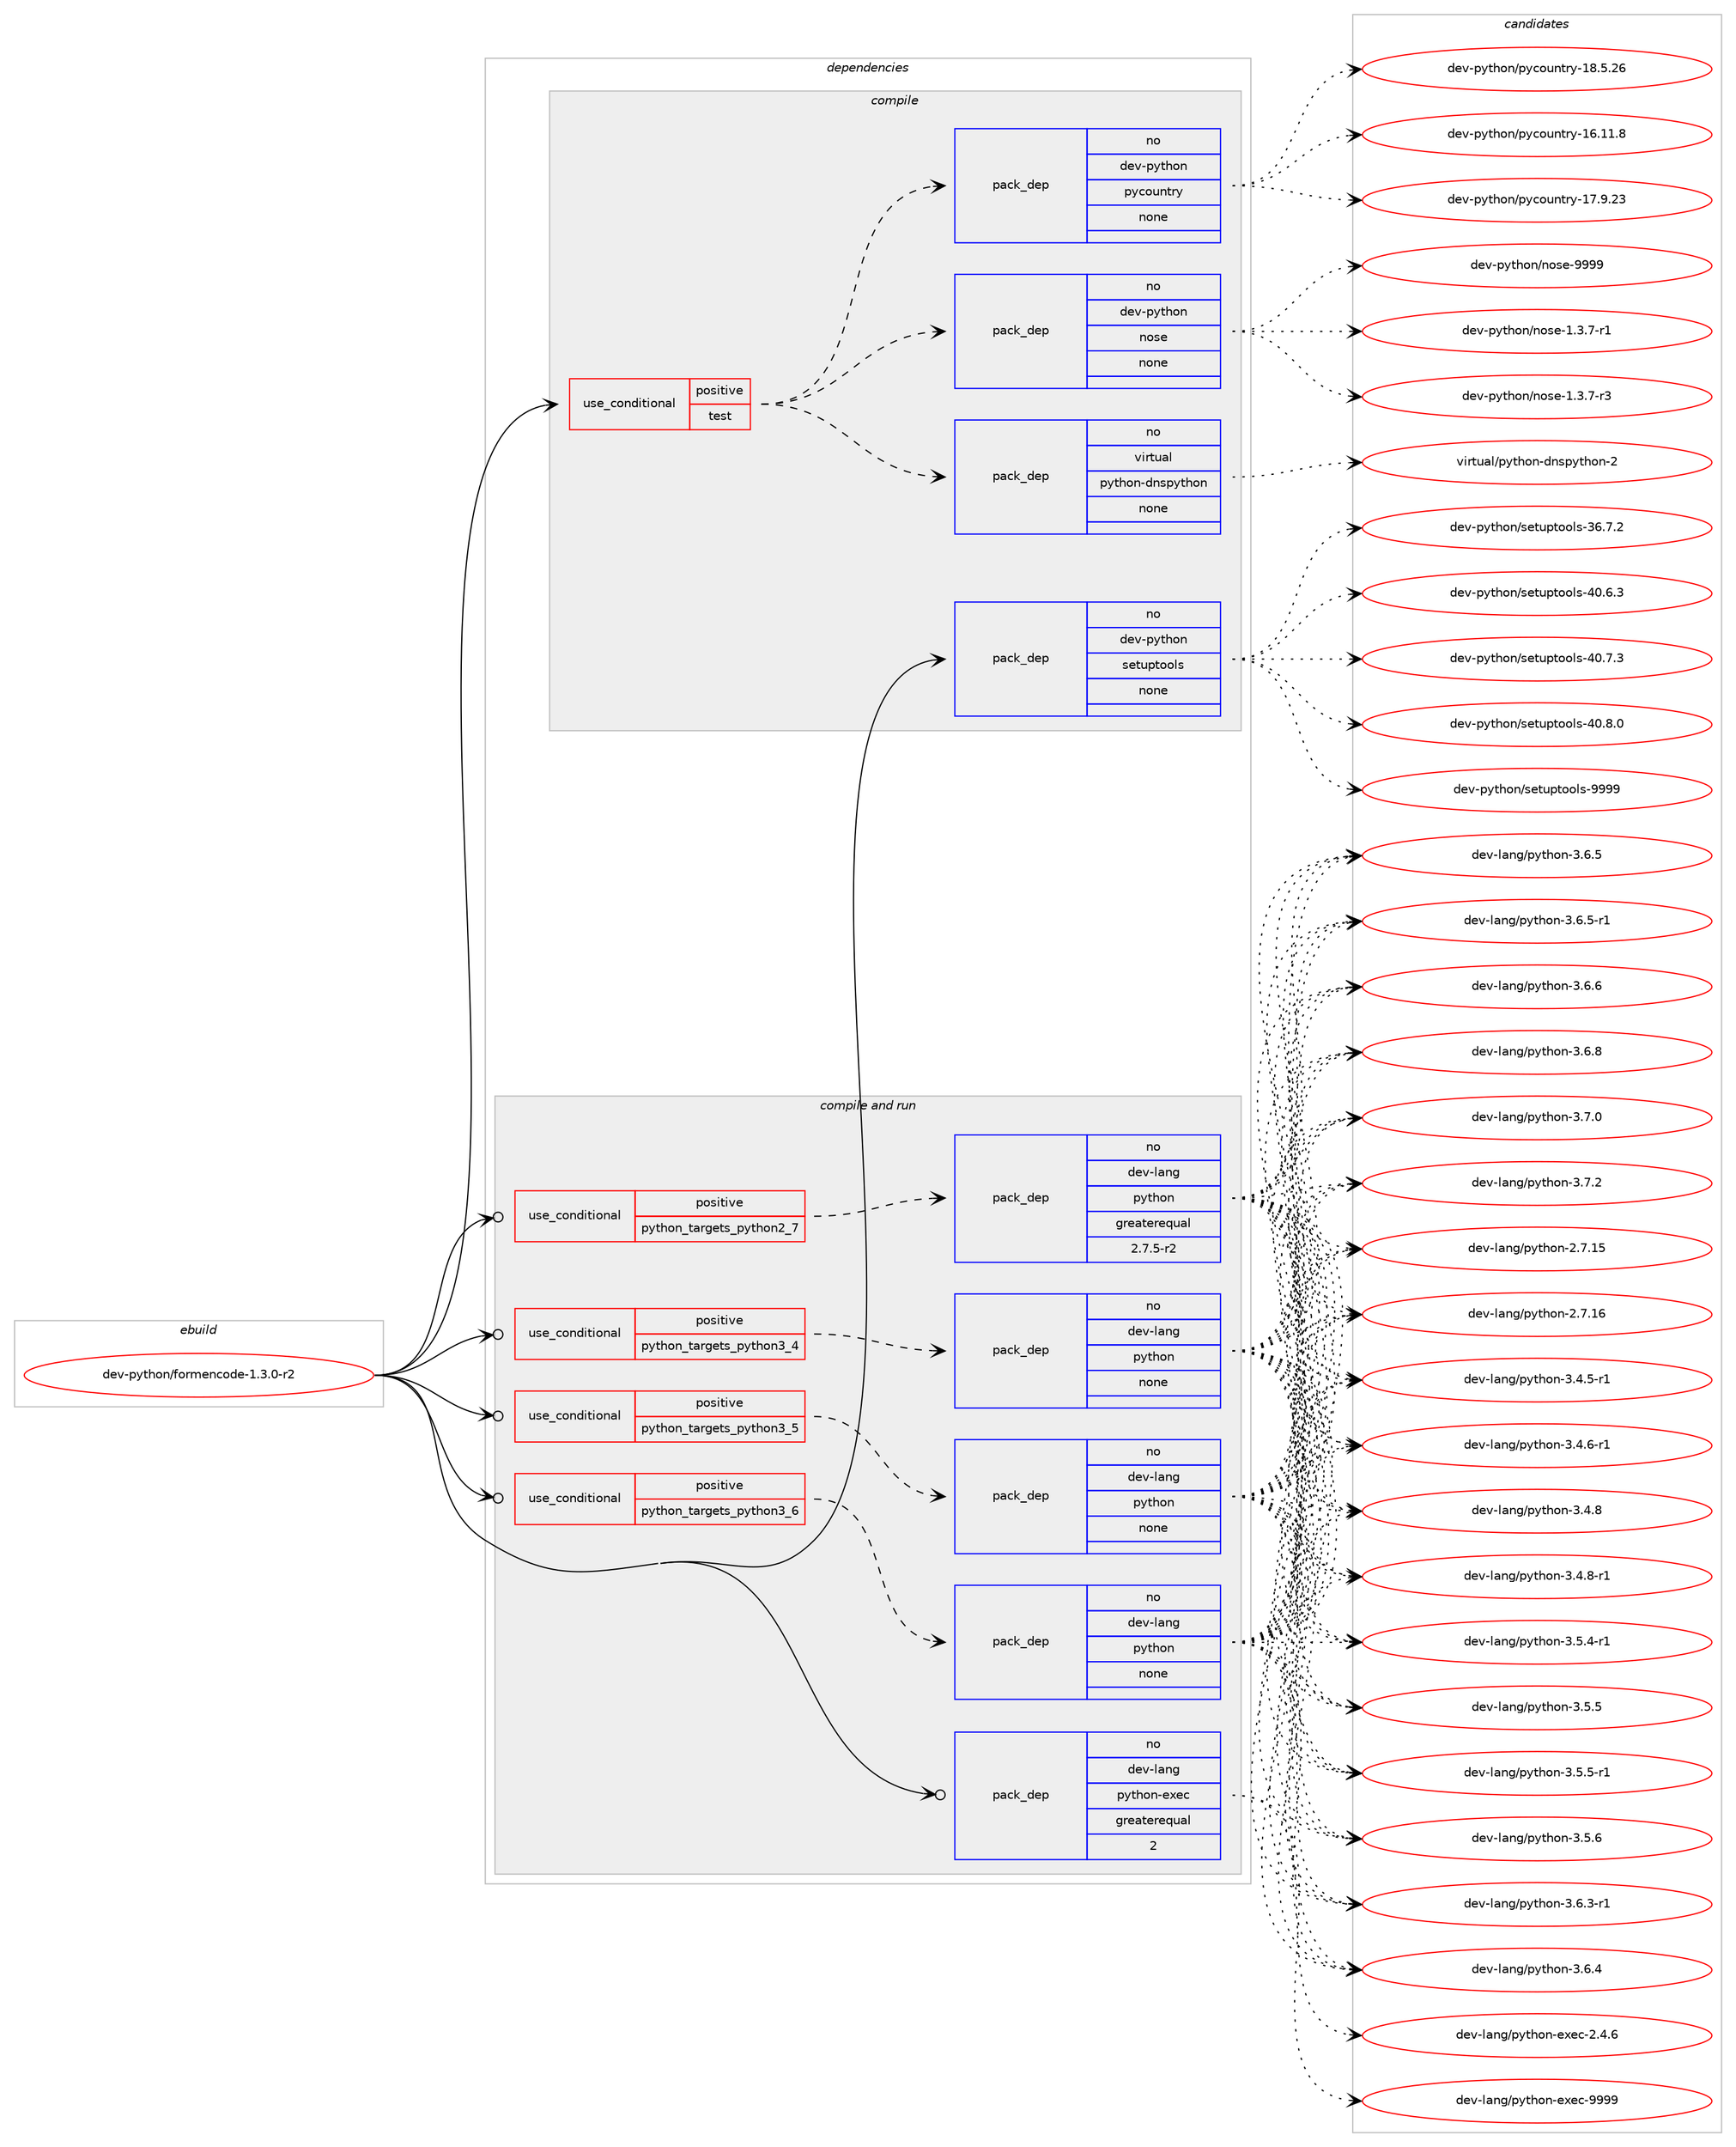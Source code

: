 digraph prolog {

# *************
# Graph options
# *************

newrank=true;
concentrate=true;
compound=true;
graph [rankdir=LR,fontname=Helvetica,fontsize=10,ranksep=1.5];#, ranksep=2.5, nodesep=0.2];
edge  [arrowhead=vee];
node  [fontname=Helvetica,fontsize=10];

# **********
# The ebuild
# **********

subgraph cluster_leftcol {
color=gray;
rank=same;
label=<<i>ebuild</i>>;
id [label="dev-python/formencode-1.3.0-r2", color=red, width=4, href="../dev-python/formencode-1.3.0-r2.svg"];
}

# ****************
# The dependencies
# ****************

subgraph cluster_midcol {
color=gray;
label=<<i>dependencies</i>>;
subgraph cluster_compile {
fillcolor="#eeeeee";
style=filled;
label=<<i>compile</i>>;
subgraph cond374662 {
dependency1410323 [label=<<TABLE BORDER="0" CELLBORDER="1" CELLSPACING="0" CELLPADDING="4"><TR><TD ROWSPAN="3" CELLPADDING="10">use_conditional</TD></TR><TR><TD>positive</TD></TR><TR><TD>test</TD></TR></TABLE>>, shape=none, color=red];
subgraph pack1012402 {
dependency1410324 [label=<<TABLE BORDER="0" CELLBORDER="1" CELLSPACING="0" CELLPADDING="4" WIDTH="220"><TR><TD ROWSPAN="6" CELLPADDING="30">pack_dep</TD></TR><TR><TD WIDTH="110">no</TD></TR><TR><TD>dev-python</TD></TR><TR><TD>nose</TD></TR><TR><TD>none</TD></TR><TR><TD></TD></TR></TABLE>>, shape=none, color=blue];
}
dependency1410323:e -> dependency1410324:w [weight=20,style="dashed",arrowhead="vee"];
subgraph pack1012403 {
dependency1410325 [label=<<TABLE BORDER="0" CELLBORDER="1" CELLSPACING="0" CELLPADDING="4" WIDTH="220"><TR><TD ROWSPAN="6" CELLPADDING="30">pack_dep</TD></TR><TR><TD WIDTH="110">no</TD></TR><TR><TD>dev-python</TD></TR><TR><TD>pycountry</TD></TR><TR><TD>none</TD></TR><TR><TD></TD></TR></TABLE>>, shape=none, color=blue];
}
dependency1410323:e -> dependency1410325:w [weight=20,style="dashed",arrowhead="vee"];
subgraph pack1012404 {
dependency1410326 [label=<<TABLE BORDER="0" CELLBORDER="1" CELLSPACING="0" CELLPADDING="4" WIDTH="220"><TR><TD ROWSPAN="6" CELLPADDING="30">pack_dep</TD></TR><TR><TD WIDTH="110">no</TD></TR><TR><TD>virtual</TD></TR><TR><TD>python-dnspython</TD></TR><TR><TD>none</TD></TR><TR><TD></TD></TR></TABLE>>, shape=none, color=blue];
}
dependency1410323:e -> dependency1410326:w [weight=20,style="dashed",arrowhead="vee"];
}
id:e -> dependency1410323:w [weight=20,style="solid",arrowhead="vee"];
subgraph pack1012405 {
dependency1410327 [label=<<TABLE BORDER="0" CELLBORDER="1" CELLSPACING="0" CELLPADDING="4" WIDTH="220"><TR><TD ROWSPAN="6" CELLPADDING="30">pack_dep</TD></TR><TR><TD WIDTH="110">no</TD></TR><TR><TD>dev-python</TD></TR><TR><TD>setuptools</TD></TR><TR><TD>none</TD></TR><TR><TD></TD></TR></TABLE>>, shape=none, color=blue];
}
id:e -> dependency1410327:w [weight=20,style="solid",arrowhead="vee"];
}
subgraph cluster_compileandrun {
fillcolor="#eeeeee";
style=filled;
label=<<i>compile and run</i>>;
subgraph cond374663 {
dependency1410328 [label=<<TABLE BORDER="0" CELLBORDER="1" CELLSPACING="0" CELLPADDING="4"><TR><TD ROWSPAN="3" CELLPADDING="10">use_conditional</TD></TR><TR><TD>positive</TD></TR><TR><TD>python_targets_python2_7</TD></TR></TABLE>>, shape=none, color=red];
subgraph pack1012406 {
dependency1410329 [label=<<TABLE BORDER="0" CELLBORDER="1" CELLSPACING="0" CELLPADDING="4" WIDTH="220"><TR><TD ROWSPAN="6" CELLPADDING="30">pack_dep</TD></TR><TR><TD WIDTH="110">no</TD></TR><TR><TD>dev-lang</TD></TR><TR><TD>python</TD></TR><TR><TD>greaterequal</TD></TR><TR><TD>2.7.5-r2</TD></TR></TABLE>>, shape=none, color=blue];
}
dependency1410328:e -> dependency1410329:w [weight=20,style="dashed",arrowhead="vee"];
}
id:e -> dependency1410328:w [weight=20,style="solid",arrowhead="odotvee"];
subgraph cond374664 {
dependency1410330 [label=<<TABLE BORDER="0" CELLBORDER="1" CELLSPACING="0" CELLPADDING="4"><TR><TD ROWSPAN="3" CELLPADDING="10">use_conditional</TD></TR><TR><TD>positive</TD></TR><TR><TD>python_targets_python3_4</TD></TR></TABLE>>, shape=none, color=red];
subgraph pack1012407 {
dependency1410331 [label=<<TABLE BORDER="0" CELLBORDER="1" CELLSPACING="0" CELLPADDING="4" WIDTH="220"><TR><TD ROWSPAN="6" CELLPADDING="30">pack_dep</TD></TR><TR><TD WIDTH="110">no</TD></TR><TR><TD>dev-lang</TD></TR><TR><TD>python</TD></TR><TR><TD>none</TD></TR><TR><TD></TD></TR></TABLE>>, shape=none, color=blue];
}
dependency1410330:e -> dependency1410331:w [weight=20,style="dashed",arrowhead="vee"];
}
id:e -> dependency1410330:w [weight=20,style="solid",arrowhead="odotvee"];
subgraph cond374665 {
dependency1410332 [label=<<TABLE BORDER="0" CELLBORDER="1" CELLSPACING="0" CELLPADDING="4"><TR><TD ROWSPAN="3" CELLPADDING="10">use_conditional</TD></TR><TR><TD>positive</TD></TR><TR><TD>python_targets_python3_5</TD></TR></TABLE>>, shape=none, color=red];
subgraph pack1012408 {
dependency1410333 [label=<<TABLE BORDER="0" CELLBORDER="1" CELLSPACING="0" CELLPADDING="4" WIDTH="220"><TR><TD ROWSPAN="6" CELLPADDING="30">pack_dep</TD></TR><TR><TD WIDTH="110">no</TD></TR><TR><TD>dev-lang</TD></TR><TR><TD>python</TD></TR><TR><TD>none</TD></TR><TR><TD></TD></TR></TABLE>>, shape=none, color=blue];
}
dependency1410332:e -> dependency1410333:w [weight=20,style="dashed",arrowhead="vee"];
}
id:e -> dependency1410332:w [weight=20,style="solid",arrowhead="odotvee"];
subgraph cond374666 {
dependency1410334 [label=<<TABLE BORDER="0" CELLBORDER="1" CELLSPACING="0" CELLPADDING="4"><TR><TD ROWSPAN="3" CELLPADDING="10">use_conditional</TD></TR><TR><TD>positive</TD></TR><TR><TD>python_targets_python3_6</TD></TR></TABLE>>, shape=none, color=red];
subgraph pack1012409 {
dependency1410335 [label=<<TABLE BORDER="0" CELLBORDER="1" CELLSPACING="0" CELLPADDING="4" WIDTH="220"><TR><TD ROWSPAN="6" CELLPADDING="30">pack_dep</TD></TR><TR><TD WIDTH="110">no</TD></TR><TR><TD>dev-lang</TD></TR><TR><TD>python</TD></TR><TR><TD>none</TD></TR><TR><TD></TD></TR></TABLE>>, shape=none, color=blue];
}
dependency1410334:e -> dependency1410335:w [weight=20,style="dashed",arrowhead="vee"];
}
id:e -> dependency1410334:w [weight=20,style="solid",arrowhead="odotvee"];
subgraph pack1012410 {
dependency1410336 [label=<<TABLE BORDER="0" CELLBORDER="1" CELLSPACING="0" CELLPADDING="4" WIDTH="220"><TR><TD ROWSPAN="6" CELLPADDING="30">pack_dep</TD></TR><TR><TD WIDTH="110">no</TD></TR><TR><TD>dev-lang</TD></TR><TR><TD>python-exec</TD></TR><TR><TD>greaterequal</TD></TR><TR><TD>2</TD></TR></TABLE>>, shape=none, color=blue];
}
id:e -> dependency1410336:w [weight=20,style="solid",arrowhead="odotvee"];
}
subgraph cluster_run {
fillcolor="#eeeeee";
style=filled;
label=<<i>run</i>>;
}
}

# **************
# The candidates
# **************

subgraph cluster_choices {
rank=same;
color=gray;
label=<<i>candidates</i>>;

subgraph choice1012402 {
color=black;
nodesep=1;
choice10010111845112121116104111110471101111151014549465146554511449 [label="dev-python/nose-1.3.7-r1", color=red, width=4,href="../dev-python/nose-1.3.7-r1.svg"];
choice10010111845112121116104111110471101111151014549465146554511451 [label="dev-python/nose-1.3.7-r3", color=red, width=4,href="../dev-python/nose-1.3.7-r3.svg"];
choice10010111845112121116104111110471101111151014557575757 [label="dev-python/nose-9999", color=red, width=4,href="../dev-python/nose-9999.svg"];
dependency1410324:e -> choice10010111845112121116104111110471101111151014549465146554511449:w [style=dotted,weight="100"];
dependency1410324:e -> choice10010111845112121116104111110471101111151014549465146554511451:w [style=dotted,weight="100"];
dependency1410324:e -> choice10010111845112121116104111110471101111151014557575757:w [style=dotted,weight="100"];
}
subgraph choice1012403 {
color=black;
nodesep=1;
choice1001011184511212111610411111047112121991111171101161141214549544649494656 [label="dev-python/pycountry-16.11.8", color=red, width=4,href="../dev-python/pycountry-16.11.8.svg"];
choice1001011184511212111610411111047112121991111171101161141214549554657465051 [label="dev-python/pycountry-17.9.23", color=red, width=4,href="../dev-python/pycountry-17.9.23.svg"];
choice1001011184511212111610411111047112121991111171101161141214549564653465054 [label="dev-python/pycountry-18.5.26", color=red, width=4,href="../dev-python/pycountry-18.5.26.svg"];
dependency1410325:e -> choice1001011184511212111610411111047112121991111171101161141214549544649494656:w [style=dotted,weight="100"];
dependency1410325:e -> choice1001011184511212111610411111047112121991111171101161141214549554657465051:w [style=dotted,weight="100"];
dependency1410325:e -> choice1001011184511212111610411111047112121991111171101161141214549564653465054:w [style=dotted,weight="100"];
}
subgraph choice1012404 {
color=black;
nodesep=1;
choice1181051141161179710847112121116104111110451001101151121211161041111104550 [label="virtual/python-dnspython-2", color=red, width=4,href="../virtual/python-dnspython-2.svg"];
dependency1410326:e -> choice1181051141161179710847112121116104111110451001101151121211161041111104550:w [style=dotted,weight="100"];
}
subgraph choice1012405 {
color=black;
nodesep=1;
choice100101118451121211161041111104711510111611711211611111110811545515446554650 [label="dev-python/setuptools-36.7.2", color=red, width=4,href="../dev-python/setuptools-36.7.2.svg"];
choice100101118451121211161041111104711510111611711211611111110811545524846544651 [label="dev-python/setuptools-40.6.3", color=red, width=4,href="../dev-python/setuptools-40.6.3.svg"];
choice100101118451121211161041111104711510111611711211611111110811545524846554651 [label="dev-python/setuptools-40.7.3", color=red, width=4,href="../dev-python/setuptools-40.7.3.svg"];
choice100101118451121211161041111104711510111611711211611111110811545524846564648 [label="dev-python/setuptools-40.8.0", color=red, width=4,href="../dev-python/setuptools-40.8.0.svg"];
choice10010111845112121116104111110471151011161171121161111111081154557575757 [label="dev-python/setuptools-9999", color=red, width=4,href="../dev-python/setuptools-9999.svg"];
dependency1410327:e -> choice100101118451121211161041111104711510111611711211611111110811545515446554650:w [style=dotted,weight="100"];
dependency1410327:e -> choice100101118451121211161041111104711510111611711211611111110811545524846544651:w [style=dotted,weight="100"];
dependency1410327:e -> choice100101118451121211161041111104711510111611711211611111110811545524846554651:w [style=dotted,weight="100"];
dependency1410327:e -> choice100101118451121211161041111104711510111611711211611111110811545524846564648:w [style=dotted,weight="100"];
dependency1410327:e -> choice10010111845112121116104111110471151011161171121161111111081154557575757:w [style=dotted,weight="100"];
}
subgraph choice1012406 {
color=black;
nodesep=1;
choice10010111845108971101034711212111610411111045504655464953 [label="dev-lang/python-2.7.15", color=red, width=4,href="../dev-lang/python-2.7.15.svg"];
choice10010111845108971101034711212111610411111045504655464954 [label="dev-lang/python-2.7.16", color=red, width=4,href="../dev-lang/python-2.7.16.svg"];
choice1001011184510897110103471121211161041111104551465246534511449 [label="dev-lang/python-3.4.5-r1", color=red, width=4,href="../dev-lang/python-3.4.5-r1.svg"];
choice1001011184510897110103471121211161041111104551465246544511449 [label="dev-lang/python-3.4.6-r1", color=red, width=4,href="../dev-lang/python-3.4.6-r1.svg"];
choice100101118451089711010347112121116104111110455146524656 [label="dev-lang/python-3.4.8", color=red, width=4,href="../dev-lang/python-3.4.8.svg"];
choice1001011184510897110103471121211161041111104551465246564511449 [label="dev-lang/python-3.4.8-r1", color=red, width=4,href="../dev-lang/python-3.4.8-r1.svg"];
choice1001011184510897110103471121211161041111104551465346524511449 [label="dev-lang/python-3.5.4-r1", color=red, width=4,href="../dev-lang/python-3.5.4-r1.svg"];
choice100101118451089711010347112121116104111110455146534653 [label="dev-lang/python-3.5.5", color=red, width=4,href="../dev-lang/python-3.5.5.svg"];
choice1001011184510897110103471121211161041111104551465346534511449 [label="dev-lang/python-3.5.5-r1", color=red, width=4,href="../dev-lang/python-3.5.5-r1.svg"];
choice100101118451089711010347112121116104111110455146534654 [label="dev-lang/python-3.5.6", color=red, width=4,href="../dev-lang/python-3.5.6.svg"];
choice1001011184510897110103471121211161041111104551465446514511449 [label="dev-lang/python-3.6.3-r1", color=red, width=4,href="../dev-lang/python-3.6.3-r1.svg"];
choice100101118451089711010347112121116104111110455146544652 [label="dev-lang/python-3.6.4", color=red, width=4,href="../dev-lang/python-3.6.4.svg"];
choice100101118451089711010347112121116104111110455146544653 [label="dev-lang/python-3.6.5", color=red, width=4,href="../dev-lang/python-3.6.5.svg"];
choice1001011184510897110103471121211161041111104551465446534511449 [label="dev-lang/python-3.6.5-r1", color=red, width=4,href="../dev-lang/python-3.6.5-r1.svg"];
choice100101118451089711010347112121116104111110455146544654 [label="dev-lang/python-3.6.6", color=red, width=4,href="../dev-lang/python-3.6.6.svg"];
choice100101118451089711010347112121116104111110455146544656 [label="dev-lang/python-3.6.8", color=red, width=4,href="../dev-lang/python-3.6.8.svg"];
choice100101118451089711010347112121116104111110455146554648 [label="dev-lang/python-3.7.0", color=red, width=4,href="../dev-lang/python-3.7.0.svg"];
choice100101118451089711010347112121116104111110455146554650 [label="dev-lang/python-3.7.2", color=red, width=4,href="../dev-lang/python-3.7.2.svg"];
dependency1410329:e -> choice10010111845108971101034711212111610411111045504655464953:w [style=dotted,weight="100"];
dependency1410329:e -> choice10010111845108971101034711212111610411111045504655464954:w [style=dotted,weight="100"];
dependency1410329:e -> choice1001011184510897110103471121211161041111104551465246534511449:w [style=dotted,weight="100"];
dependency1410329:e -> choice1001011184510897110103471121211161041111104551465246544511449:w [style=dotted,weight="100"];
dependency1410329:e -> choice100101118451089711010347112121116104111110455146524656:w [style=dotted,weight="100"];
dependency1410329:e -> choice1001011184510897110103471121211161041111104551465246564511449:w [style=dotted,weight="100"];
dependency1410329:e -> choice1001011184510897110103471121211161041111104551465346524511449:w [style=dotted,weight="100"];
dependency1410329:e -> choice100101118451089711010347112121116104111110455146534653:w [style=dotted,weight="100"];
dependency1410329:e -> choice1001011184510897110103471121211161041111104551465346534511449:w [style=dotted,weight="100"];
dependency1410329:e -> choice100101118451089711010347112121116104111110455146534654:w [style=dotted,weight="100"];
dependency1410329:e -> choice1001011184510897110103471121211161041111104551465446514511449:w [style=dotted,weight="100"];
dependency1410329:e -> choice100101118451089711010347112121116104111110455146544652:w [style=dotted,weight="100"];
dependency1410329:e -> choice100101118451089711010347112121116104111110455146544653:w [style=dotted,weight="100"];
dependency1410329:e -> choice1001011184510897110103471121211161041111104551465446534511449:w [style=dotted,weight="100"];
dependency1410329:e -> choice100101118451089711010347112121116104111110455146544654:w [style=dotted,weight="100"];
dependency1410329:e -> choice100101118451089711010347112121116104111110455146544656:w [style=dotted,weight="100"];
dependency1410329:e -> choice100101118451089711010347112121116104111110455146554648:w [style=dotted,weight="100"];
dependency1410329:e -> choice100101118451089711010347112121116104111110455146554650:w [style=dotted,weight="100"];
}
subgraph choice1012407 {
color=black;
nodesep=1;
choice10010111845108971101034711212111610411111045504655464953 [label="dev-lang/python-2.7.15", color=red, width=4,href="../dev-lang/python-2.7.15.svg"];
choice10010111845108971101034711212111610411111045504655464954 [label="dev-lang/python-2.7.16", color=red, width=4,href="../dev-lang/python-2.7.16.svg"];
choice1001011184510897110103471121211161041111104551465246534511449 [label="dev-lang/python-3.4.5-r1", color=red, width=4,href="../dev-lang/python-3.4.5-r1.svg"];
choice1001011184510897110103471121211161041111104551465246544511449 [label="dev-lang/python-3.4.6-r1", color=red, width=4,href="../dev-lang/python-3.4.6-r1.svg"];
choice100101118451089711010347112121116104111110455146524656 [label="dev-lang/python-3.4.8", color=red, width=4,href="../dev-lang/python-3.4.8.svg"];
choice1001011184510897110103471121211161041111104551465246564511449 [label="dev-lang/python-3.4.8-r1", color=red, width=4,href="../dev-lang/python-3.4.8-r1.svg"];
choice1001011184510897110103471121211161041111104551465346524511449 [label="dev-lang/python-3.5.4-r1", color=red, width=4,href="../dev-lang/python-3.5.4-r1.svg"];
choice100101118451089711010347112121116104111110455146534653 [label="dev-lang/python-3.5.5", color=red, width=4,href="../dev-lang/python-3.5.5.svg"];
choice1001011184510897110103471121211161041111104551465346534511449 [label="dev-lang/python-3.5.5-r1", color=red, width=4,href="../dev-lang/python-3.5.5-r1.svg"];
choice100101118451089711010347112121116104111110455146534654 [label="dev-lang/python-3.5.6", color=red, width=4,href="../dev-lang/python-3.5.6.svg"];
choice1001011184510897110103471121211161041111104551465446514511449 [label="dev-lang/python-3.6.3-r1", color=red, width=4,href="../dev-lang/python-3.6.3-r1.svg"];
choice100101118451089711010347112121116104111110455146544652 [label="dev-lang/python-3.6.4", color=red, width=4,href="../dev-lang/python-3.6.4.svg"];
choice100101118451089711010347112121116104111110455146544653 [label="dev-lang/python-3.6.5", color=red, width=4,href="../dev-lang/python-3.6.5.svg"];
choice1001011184510897110103471121211161041111104551465446534511449 [label="dev-lang/python-3.6.5-r1", color=red, width=4,href="../dev-lang/python-3.6.5-r1.svg"];
choice100101118451089711010347112121116104111110455146544654 [label="dev-lang/python-3.6.6", color=red, width=4,href="../dev-lang/python-3.6.6.svg"];
choice100101118451089711010347112121116104111110455146544656 [label="dev-lang/python-3.6.8", color=red, width=4,href="../dev-lang/python-3.6.8.svg"];
choice100101118451089711010347112121116104111110455146554648 [label="dev-lang/python-3.7.0", color=red, width=4,href="../dev-lang/python-3.7.0.svg"];
choice100101118451089711010347112121116104111110455146554650 [label="dev-lang/python-3.7.2", color=red, width=4,href="../dev-lang/python-3.7.2.svg"];
dependency1410331:e -> choice10010111845108971101034711212111610411111045504655464953:w [style=dotted,weight="100"];
dependency1410331:e -> choice10010111845108971101034711212111610411111045504655464954:w [style=dotted,weight="100"];
dependency1410331:e -> choice1001011184510897110103471121211161041111104551465246534511449:w [style=dotted,weight="100"];
dependency1410331:e -> choice1001011184510897110103471121211161041111104551465246544511449:w [style=dotted,weight="100"];
dependency1410331:e -> choice100101118451089711010347112121116104111110455146524656:w [style=dotted,weight="100"];
dependency1410331:e -> choice1001011184510897110103471121211161041111104551465246564511449:w [style=dotted,weight="100"];
dependency1410331:e -> choice1001011184510897110103471121211161041111104551465346524511449:w [style=dotted,weight="100"];
dependency1410331:e -> choice100101118451089711010347112121116104111110455146534653:w [style=dotted,weight="100"];
dependency1410331:e -> choice1001011184510897110103471121211161041111104551465346534511449:w [style=dotted,weight="100"];
dependency1410331:e -> choice100101118451089711010347112121116104111110455146534654:w [style=dotted,weight="100"];
dependency1410331:e -> choice1001011184510897110103471121211161041111104551465446514511449:w [style=dotted,weight="100"];
dependency1410331:e -> choice100101118451089711010347112121116104111110455146544652:w [style=dotted,weight="100"];
dependency1410331:e -> choice100101118451089711010347112121116104111110455146544653:w [style=dotted,weight="100"];
dependency1410331:e -> choice1001011184510897110103471121211161041111104551465446534511449:w [style=dotted,weight="100"];
dependency1410331:e -> choice100101118451089711010347112121116104111110455146544654:w [style=dotted,weight="100"];
dependency1410331:e -> choice100101118451089711010347112121116104111110455146544656:w [style=dotted,weight="100"];
dependency1410331:e -> choice100101118451089711010347112121116104111110455146554648:w [style=dotted,weight="100"];
dependency1410331:e -> choice100101118451089711010347112121116104111110455146554650:w [style=dotted,weight="100"];
}
subgraph choice1012408 {
color=black;
nodesep=1;
choice10010111845108971101034711212111610411111045504655464953 [label="dev-lang/python-2.7.15", color=red, width=4,href="../dev-lang/python-2.7.15.svg"];
choice10010111845108971101034711212111610411111045504655464954 [label="dev-lang/python-2.7.16", color=red, width=4,href="../dev-lang/python-2.7.16.svg"];
choice1001011184510897110103471121211161041111104551465246534511449 [label="dev-lang/python-3.4.5-r1", color=red, width=4,href="../dev-lang/python-3.4.5-r1.svg"];
choice1001011184510897110103471121211161041111104551465246544511449 [label="dev-lang/python-3.4.6-r1", color=red, width=4,href="../dev-lang/python-3.4.6-r1.svg"];
choice100101118451089711010347112121116104111110455146524656 [label="dev-lang/python-3.4.8", color=red, width=4,href="../dev-lang/python-3.4.8.svg"];
choice1001011184510897110103471121211161041111104551465246564511449 [label="dev-lang/python-3.4.8-r1", color=red, width=4,href="../dev-lang/python-3.4.8-r1.svg"];
choice1001011184510897110103471121211161041111104551465346524511449 [label="dev-lang/python-3.5.4-r1", color=red, width=4,href="../dev-lang/python-3.5.4-r1.svg"];
choice100101118451089711010347112121116104111110455146534653 [label="dev-lang/python-3.5.5", color=red, width=4,href="../dev-lang/python-3.5.5.svg"];
choice1001011184510897110103471121211161041111104551465346534511449 [label="dev-lang/python-3.5.5-r1", color=red, width=4,href="../dev-lang/python-3.5.5-r1.svg"];
choice100101118451089711010347112121116104111110455146534654 [label="dev-lang/python-3.5.6", color=red, width=4,href="../dev-lang/python-3.5.6.svg"];
choice1001011184510897110103471121211161041111104551465446514511449 [label="dev-lang/python-3.6.3-r1", color=red, width=4,href="../dev-lang/python-3.6.3-r1.svg"];
choice100101118451089711010347112121116104111110455146544652 [label="dev-lang/python-3.6.4", color=red, width=4,href="../dev-lang/python-3.6.4.svg"];
choice100101118451089711010347112121116104111110455146544653 [label="dev-lang/python-3.6.5", color=red, width=4,href="../dev-lang/python-3.6.5.svg"];
choice1001011184510897110103471121211161041111104551465446534511449 [label="dev-lang/python-3.6.5-r1", color=red, width=4,href="../dev-lang/python-3.6.5-r1.svg"];
choice100101118451089711010347112121116104111110455146544654 [label="dev-lang/python-3.6.6", color=red, width=4,href="../dev-lang/python-3.6.6.svg"];
choice100101118451089711010347112121116104111110455146544656 [label="dev-lang/python-3.6.8", color=red, width=4,href="../dev-lang/python-3.6.8.svg"];
choice100101118451089711010347112121116104111110455146554648 [label="dev-lang/python-3.7.0", color=red, width=4,href="../dev-lang/python-3.7.0.svg"];
choice100101118451089711010347112121116104111110455146554650 [label="dev-lang/python-3.7.2", color=red, width=4,href="../dev-lang/python-3.7.2.svg"];
dependency1410333:e -> choice10010111845108971101034711212111610411111045504655464953:w [style=dotted,weight="100"];
dependency1410333:e -> choice10010111845108971101034711212111610411111045504655464954:w [style=dotted,weight="100"];
dependency1410333:e -> choice1001011184510897110103471121211161041111104551465246534511449:w [style=dotted,weight="100"];
dependency1410333:e -> choice1001011184510897110103471121211161041111104551465246544511449:w [style=dotted,weight="100"];
dependency1410333:e -> choice100101118451089711010347112121116104111110455146524656:w [style=dotted,weight="100"];
dependency1410333:e -> choice1001011184510897110103471121211161041111104551465246564511449:w [style=dotted,weight="100"];
dependency1410333:e -> choice1001011184510897110103471121211161041111104551465346524511449:w [style=dotted,weight="100"];
dependency1410333:e -> choice100101118451089711010347112121116104111110455146534653:w [style=dotted,weight="100"];
dependency1410333:e -> choice1001011184510897110103471121211161041111104551465346534511449:w [style=dotted,weight="100"];
dependency1410333:e -> choice100101118451089711010347112121116104111110455146534654:w [style=dotted,weight="100"];
dependency1410333:e -> choice1001011184510897110103471121211161041111104551465446514511449:w [style=dotted,weight="100"];
dependency1410333:e -> choice100101118451089711010347112121116104111110455146544652:w [style=dotted,weight="100"];
dependency1410333:e -> choice100101118451089711010347112121116104111110455146544653:w [style=dotted,weight="100"];
dependency1410333:e -> choice1001011184510897110103471121211161041111104551465446534511449:w [style=dotted,weight="100"];
dependency1410333:e -> choice100101118451089711010347112121116104111110455146544654:w [style=dotted,weight="100"];
dependency1410333:e -> choice100101118451089711010347112121116104111110455146544656:w [style=dotted,weight="100"];
dependency1410333:e -> choice100101118451089711010347112121116104111110455146554648:w [style=dotted,weight="100"];
dependency1410333:e -> choice100101118451089711010347112121116104111110455146554650:w [style=dotted,weight="100"];
}
subgraph choice1012409 {
color=black;
nodesep=1;
choice10010111845108971101034711212111610411111045504655464953 [label="dev-lang/python-2.7.15", color=red, width=4,href="../dev-lang/python-2.7.15.svg"];
choice10010111845108971101034711212111610411111045504655464954 [label="dev-lang/python-2.7.16", color=red, width=4,href="../dev-lang/python-2.7.16.svg"];
choice1001011184510897110103471121211161041111104551465246534511449 [label="dev-lang/python-3.4.5-r1", color=red, width=4,href="../dev-lang/python-3.4.5-r1.svg"];
choice1001011184510897110103471121211161041111104551465246544511449 [label="dev-lang/python-3.4.6-r1", color=red, width=4,href="../dev-lang/python-3.4.6-r1.svg"];
choice100101118451089711010347112121116104111110455146524656 [label="dev-lang/python-3.4.8", color=red, width=4,href="../dev-lang/python-3.4.8.svg"];
choice1001011184510897110103471121211161041111104551465246564511449 [label="dev-lang/python-3.4.8-r1", color=red, width=4,href="../dev-lang/python-3.4.8-r1.svg"];
choice1001011184510897110103471121211161041111104551465346524511449 [label="dev-lang/python-3.5.4-r1", color=red, width=4,href="../dev-lang/python-3.5.4-r1.svg"];
choice100101118451089711010347112121116104111110455146534653 [label="dev-lang/python-3.5.5", color=red, width=4,href="../dev-lang/python-3.5.5.svg"];
choice1001011184510897110103471121211161041111104551465346534511449 [label="dev-lang/python-3.5.5-r1", color=red, width=4,href="../dev-lang/python-3.5.5-r1.svg"];
choice100101118451089711010347112121116104111110455146534654 [label="dev-lang/python-3.5.6", color=red, width=4,href="../dev-lang/python-3.5.6.svg"];
choice1001011184510897110103471121211161041111104551465446514511449 [label="dev-lang/python-3.6.3-r1", color=red, width=4,href="../dev-lang/python-3.6.3-r1.svg"];
choice100101118451089711010347112121116104111110455146544652 [label="dev-lang/python-3.6.4", color=red, width=4,href="../dev-lang/python-3.6.4.svg"];
choice100101118451089711010347112121116104111110455146544653 [label="dev-lang/python-3.6.5", color=red, width=4,href="../dev-lang/python-3.6.5.svg"];
choice1001011184510897110103471121211161041111104551465446534511449 [label="dev-lang/python-3.6.5-r1", color=red, width=4,href="../dev-lang/python-3.6.5-r1.svg"];
choice100101118451089711010347112121116104111110455146544654 [label="dev-lang/python-3.6.6", color=red, width=4,href="../dev-lang/python-3.6.6.svg"];
choice100101118451089711010347112121116104111110455146544656 [label="dev-lang/python-3.6.8", color=red, width=4,href="../dev-lang/python-3.6.8.svg"];
choice100101118451089711010347112121116104111110455146554648 [label="dev-lang/python-3.7.0", color=red, width=4,href="../dev-lang/python-3.7.0.svg"];
choice100101118451089711010347112121116104111110455146554650 [label="dev-lang/python-3.7.2", color=red, width=4,href="../dev-lang/python-3.7.2.svg"];
dependency1410335:e -> choice10010111845108971101034711212111610411111045504655464953:w [style=dotted,weight="100"];
dependency1410335:e -> choice10010111845108971101034711212111610411111045504655464954:w [style=dotted,weight="100"];
dependency1410335:e -> choice1001011184510897110103471121211161041111104551465246534511449:w [style=dotted,weight="100"];
dependency1410335:e -> choice1001011184510897110103471121211161041111104551465246544511449:w [style=dotted,weight="100"];
dependency1410335:e -> choice100101118451089711010347112121116104111110455146524656:w [style=dotted,weight="100"];
dependency1410335:e -> choice1001011184510897110103471121211161041111104551465246564511449:w [style=dotted,weight="100"];
dependency1410335:e -> choice1001011184510897110103471121211161041111104551465346524511449:w [style=dotted,weight="100"];
dependency1410335:e -> choice100101118451089711010347112121116104111110455146534653:w [style=dotted,weight="100"];
dependency1410335:e -> choice1001011184510897110103471121211161041111104551465346534511449:w [style=dotted,weight="100"];
dependency1410335:e -> choice100101118451089711010347112121116104111110455146534654:w [style=dotted,weight="100"];
dependency1410335:e -> choice1001011184510897110103471121211161041111104551465446514511449:w [style=dotted,weight="100"];
dependency1410335:e -> choice100101118451089711010347112121116104111110455146544652:w [style=dotted,weight="100"];
dependency1410335:e -> choice100101118451089711010347112121116104111110455146544653:w [style=dotted,weight="100"];
dependency1410335:e -> choice1001011184510897110103471121211161041111104551465446534511449:w [style=dotted,weight="100"];
dependency1410335:e -> choice100101118451089711010347112121116104111110455146544654:w [style=dotted,weight="100"];
dependency1410335:e -> choice100101118451089711010347112121116104111110455146544656:w [style=dotted,weight="100"];
dependency1410335:e -> choice100101118451089711010347112121116104111110455146554648:w [style=dotted,weight="100"];
dependency1410335:e -> choice100101118451089711010347112121116104111110455146554650:w [style=dotted,weight="100"];
}
subgraph choice1012410 {
color=black;
nodesep=1;
choice1001011184510897110103471121211161041111104510112010199455046524654 [label="dev-lang/python-exec-2.4.6", color=red, width=4,href="../dev-lang/python-exec-2.4.6.svg"];
choice10010111845108971101034711212111610411111045101120101994557575757 [label="dev-lang/python-exec-9999", color=red, width=4,href="../dev-lang/python-exec-9999.svg"];
dependency1410336:e -> choice1001011184510897110103471121211161041111104510112010199455046524654:w [style=dotted,weight="100"];
dependency1410336:e -> choice10010111845108971101034711212111610411111045101120101994557575757:w [style=dotted,weight="100"];
}
}

}
